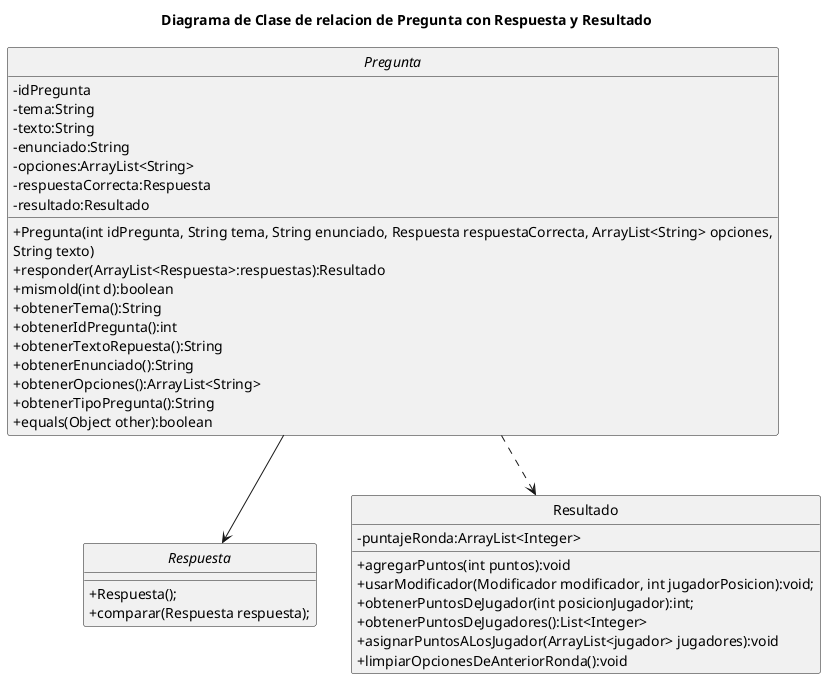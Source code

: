 @startuml
'https://plantuml.com/class-diagram

title Diagrama de Clase de relacion de Pregunta con Respuesta y Resultado
skinparam monochrome true
hide circle
skinparam classAttributeIconSize 0
abstract class Pregunta{
    -idPregunta
    -tema:String
    -texto:String
    -enunciado:String
    -opciones:ArrayList<String>
    -respuestaCorrecta:Respuesta
    -resultado:Resultado
    +Pregunta(int idPregunta, String tema, String enunciado, Respuesta respuestaCorrecta, ArrayList<String> opciones,
                            String texto)
    +responder(ArrayList<Respuesta>:respuestas):Resultado
    +mismold(int d):boolean
    +obtenerTema():String
    +obtenerIdPregunta():int
    +obtenerTextoRepuesta():String
    +obtenerEnunciado():String
    +obtenerOpciones():ArrayList<String>
    +obtenerTipoPregunta():String
    +equals(Object other):boolean
}
interface Respuesta{
    +Respuesta();
    +comparar(Respuesta respuesta);

}
class Resultado{
    -puntajeRonda:ArrayList<Integer>
    +agregarPuntos(int puntos):void
    +usarModificador(Modificador modificador, int jugadorPosicion):void;
    +obtenerPuntosDeJugador(int posicionJugador):int;
    +obtenerPuntosDeJugadores():List<Integer>
    +asignarPuntosALosJugador(ArrayList<jugador> jugadores):void
    +limpiarOpcionesDeAnteriorRonda():void
}
Pregunta --> Respuesta
Pregunta ..> Resultado


@enduml